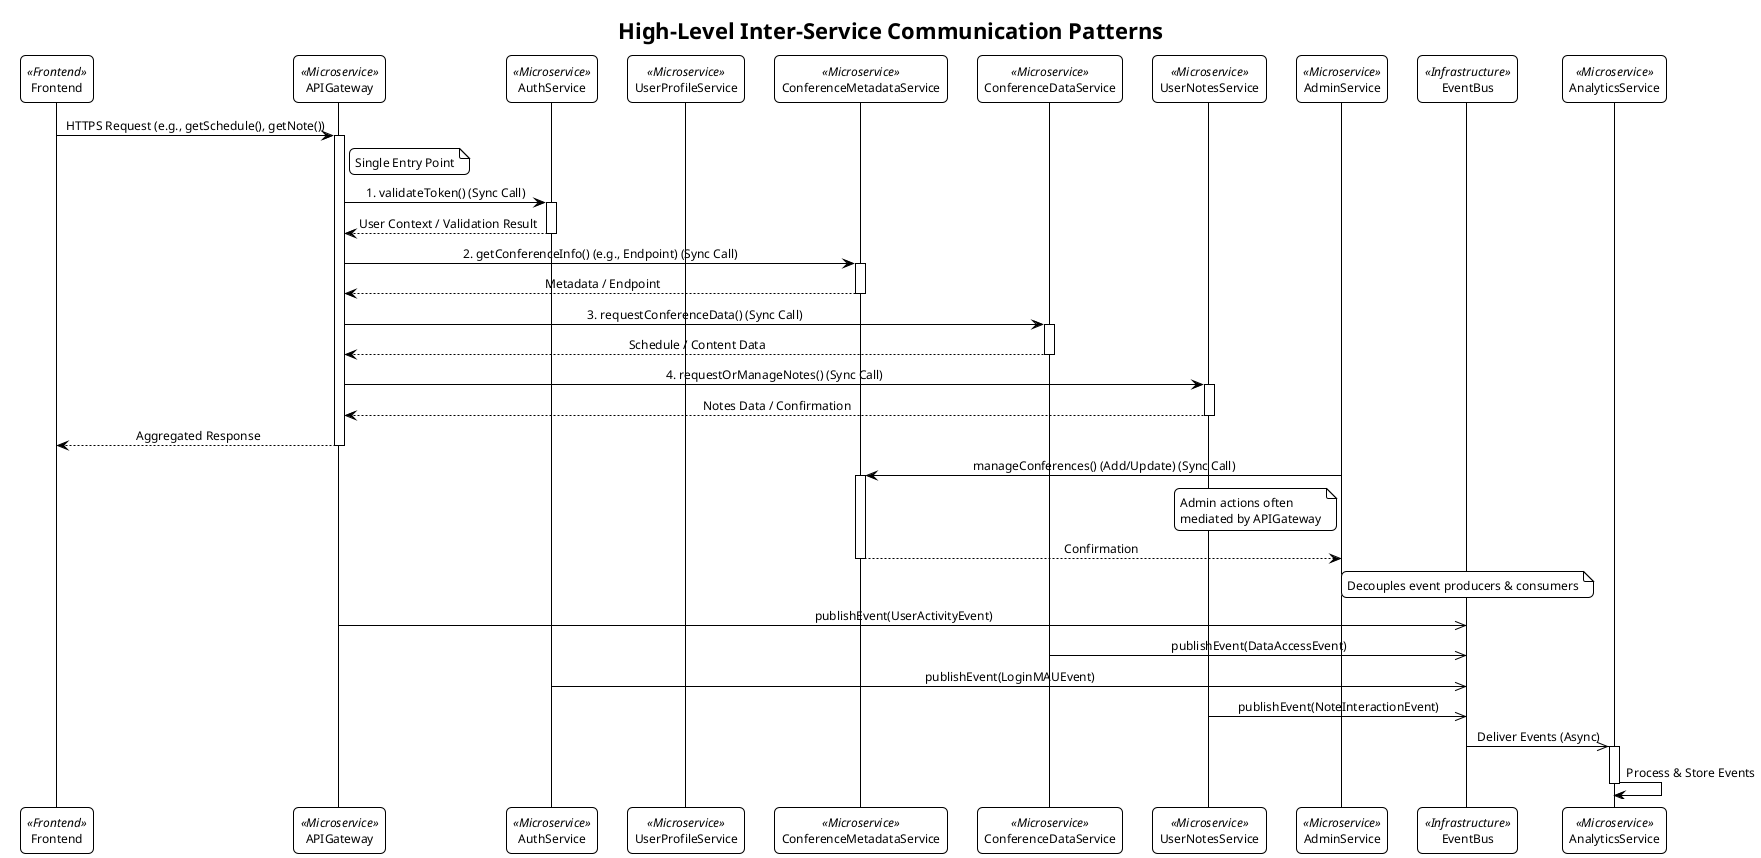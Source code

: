 @startuml InterServiceCommunicationPatterns
!theme plain
skinparam ClassAttributeIconSize 0
skinparam roundcorner 10
skinparam sequenceMessageAlign center
skinparam DefaultFontName "Arial"
skinparam DefaultFontSize 12
skinparam shadowing false
title High-Level Inter-Service Communication Patterns

' ===== Participants =====
participant Frontend <<Frontend>>
participant APIGateway <<Microservice>>
participant AuthService <<Microservice>>
participant UserProfileService <<Microservice>>
participant ConferenceMetadataService <<Microservice>>
participant ConferenceDataService <<Microservice>>
participant UserNotesService <<Microservice>>
participant AdminService <<Microservice>>
participant EventBus <<Infrastructure>>
participant AnalyticsService <<Microservice>>

' ===== Standard User Flow =====
' == Standard User Flow ==
' Using single quote comments for sections as per style guide
' ===== Standard User Flow =====

Frontend -> APIGateway : HTTPS Request (e.g., getSchedule(), getNote())
note right of APIGateway : Single Entry Point

activate APIGateway
APIGateway -> AuthService : 1. validateToken() (Sync Call)
activate AuthService
AuthService --> APIGateway : User Context / Validation Result
deactivate AuthService

APIGateway -> ConferenceMetadataService : 2. getConferenceInfo() (e.g., Endpoint) (Sync Call)
activate ConferenceMetadataService
ConferenceMetadataService --> APIGateway : Metadata / Endpoint
deactivate ConferenceMetadataService

APIGateway -> ConferenceDataService : 3. requestConferenceData() (Sync Call)
activate ConferenceDataService
ConferenceDataService --> APIGateway : Schedule / Content Data
deactivate ConferenceDataService

APIGateway -> UserNotesService : 4. requestOrManageNotes() (Sync Call)
activate UserNotesService
UserNotesService --> APIGateway : Notes Data / Confirmation
deactivate UserNotesService

' Note: Gateway might also call UserProfileService, etc. depending on request

APIGateway --> Frontend : Aggregated Response
deactivate APIGateway

' ===== Administration Flow =====
' == Administration Flow ==
' Using single quote comments for sections as per style guide
' ===== Administration Flow =====

' Admin interactions typically also go via API Gateway, but show logical need here
AdminService -> ConferenceMetadataService : manageConferences() (Add/Update) (Sync Call)
note left of AdminService : Admin actions often\nmediated by APIGateway
activate ConferenceMetadataService
ConferenceMetadataService --> AdminService : Confirmation
deactivate ConferenceMetadataService

' ===== Asynchronous Analytics Events =====
' == Asynchronous Analytics Events ==
' Using single quote comments for sections as per style guide
' ===== Asynchronous Analytics Events =====

note over EventBus : Decouples event producers & consumers

APIGateway ->> EventBus : publishEvent(UserActivityEvent)
ConferenceDataService ->> EventBus : publishEvent(DataAccessEvent)
AuthService ->> EventBus : publishEvent(LoginMAUEvent)
UserNotesService ->> EventBus : publishEvent(NoteInteractionEvent)
' Other services might also publish events

EventBus ->> AnalyticsService : Deliver Events (Async)
activate AnalyticsService
AnalyticsService -> AnalyticsService : Process & Store Events
deactivate AnalyticsService
@enduml
